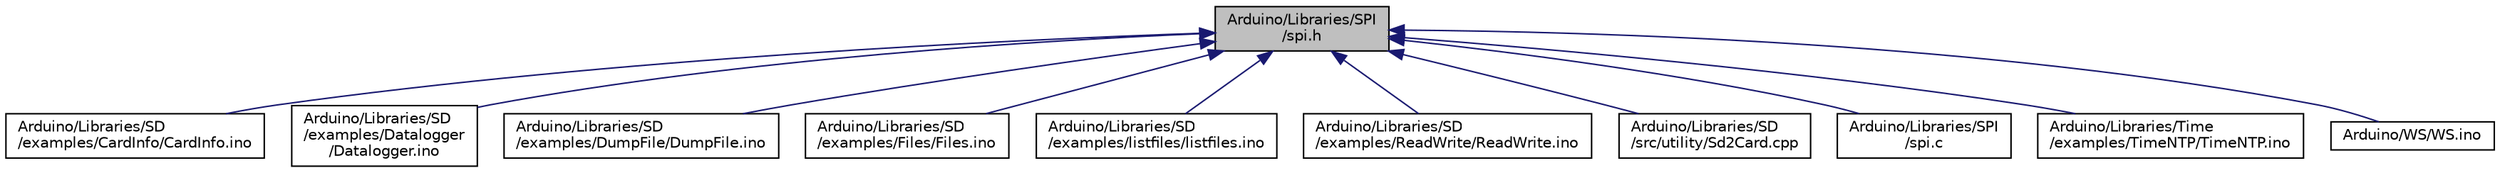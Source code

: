 digraph "Arduino/Libraries/SPI/spi.h"
{
  edge [fontname="Helvetica",fontsize="10",labelfontname="Helvetica",labelfontsize="10"];
  node [fontname="Helvetica",fontsize="10",shape=record];
  Node2 [label="Arduino/Libraries/SPI\l/spi.h",height=0.2,width=0.4,color="black", fillcolor="grey75", style="filled", fontcolor="black"];
  Node2 -> Node3 [dir="back",color="midnightblue",fontsize="10",style="solid"];
  Node3 [label="Arduino/Libraries/SD\l/examples/CardInfo/CardInfo.ino",height=0.2,width=0.4,color="black", fillcolor="white", style="filled",URL="$_card_info_8ino.html"];
  Node2 -> Node4 [dir="back",color="midnightblue",fontsize="10",style="solid"];
  Node4 [label="Arduino/Libraries/SD\l/examples/Datalogger\l/Datalogger.ino",height=0.2,width=0.4,color="black", fillcolor="white", style="filled",URL="$_datalogger_8ino.html"];
  Node2 -> Node5 [dir="back",color="midnightblue",fontsize="10",style="solid"];
  Node5 [label="Arduino/Libraries/SD\l/examples/DumpFile/DumpFile.ino",height=0.2,width=0.4,color="black", fillcolor="white", style="filled",URL="$_dump_file_8ino.html"];
  Node2 -> Node6 [dir="back",color="midnightblue",fontsize="10",style="solid"];
  Node6 [label="Arduino/Libraries/SD\l/examples/Files/Files.ino",height=0.2,width=0.4,color="black", fillcolor="white", style="filled",URL="$_files_8ino.html"];
  Node2 -> Node7 [dir="back",color="midnightblue",fontsize="10",style="solid"];
  Node7 [label="Arduino/Libraries/SD\l/examples/listfiles/listfiles.ino",height=0.2,width=0.4,color="black", fillcolor="white", style="filled",URL="$listfiles_8ino.html"];
  Node2 -> Node8 [dir="back",color="midnightblue",fontsize="10",style="solid"];
  Node8 [label="Arduino/Libraries/SD\l/examples/ReadWrite/ReadWrite.ino",height=0.2,width=0.4,color="black", fillcolor="white", style="filled",URL="$_read_write_8ino.html"];
  Node2 -> Node9 [dir="back",color="midnightblue",fontsize="10",style="solid"];
  Node9 [label="Arduino/Libraries/SD\l/src/utility/Sd2Card.cpp",height=0.2,width=0.4,color="black", fillcolor="white", style="filled",URL="$_sd2_card_8cpp.html"];
  Node2 -> Node10 [dir="back",color="midnightblue",fontsize="10",style="solid"];
  Node10 [label="Arduino/Libraries/SPI\l/spi.c",height=0.2,width=0.4,color="black", fillcolor="white", style="filled",URL="$spi_8c.html",tooltip="SPI driver for AVR32 UC3. "];
  Node2 -> Node11 [dir="back",color="midnightblue",fontsize="10",style="solid"];
  Node11 [label="Arduino/Libraries/Time\l/examples/TimeNTP/TimeNTP.ino",height=0.2,width=0.4,color="black", fillcolor="white", style="filled",URL="$_time_n_t_p_8ino.html"];
  Node2 -> Node12 [dir="back",color="midnightblue",fontsize="10",style="solid"];
  Node12 [label="Arduino/WS/WS.ino",height=0.2,width=0.4,color="black", fillcolor="white", style="filled",URL="$_w_s_8ino.html",tooltip="Weather station power by Arduino. "];
}
